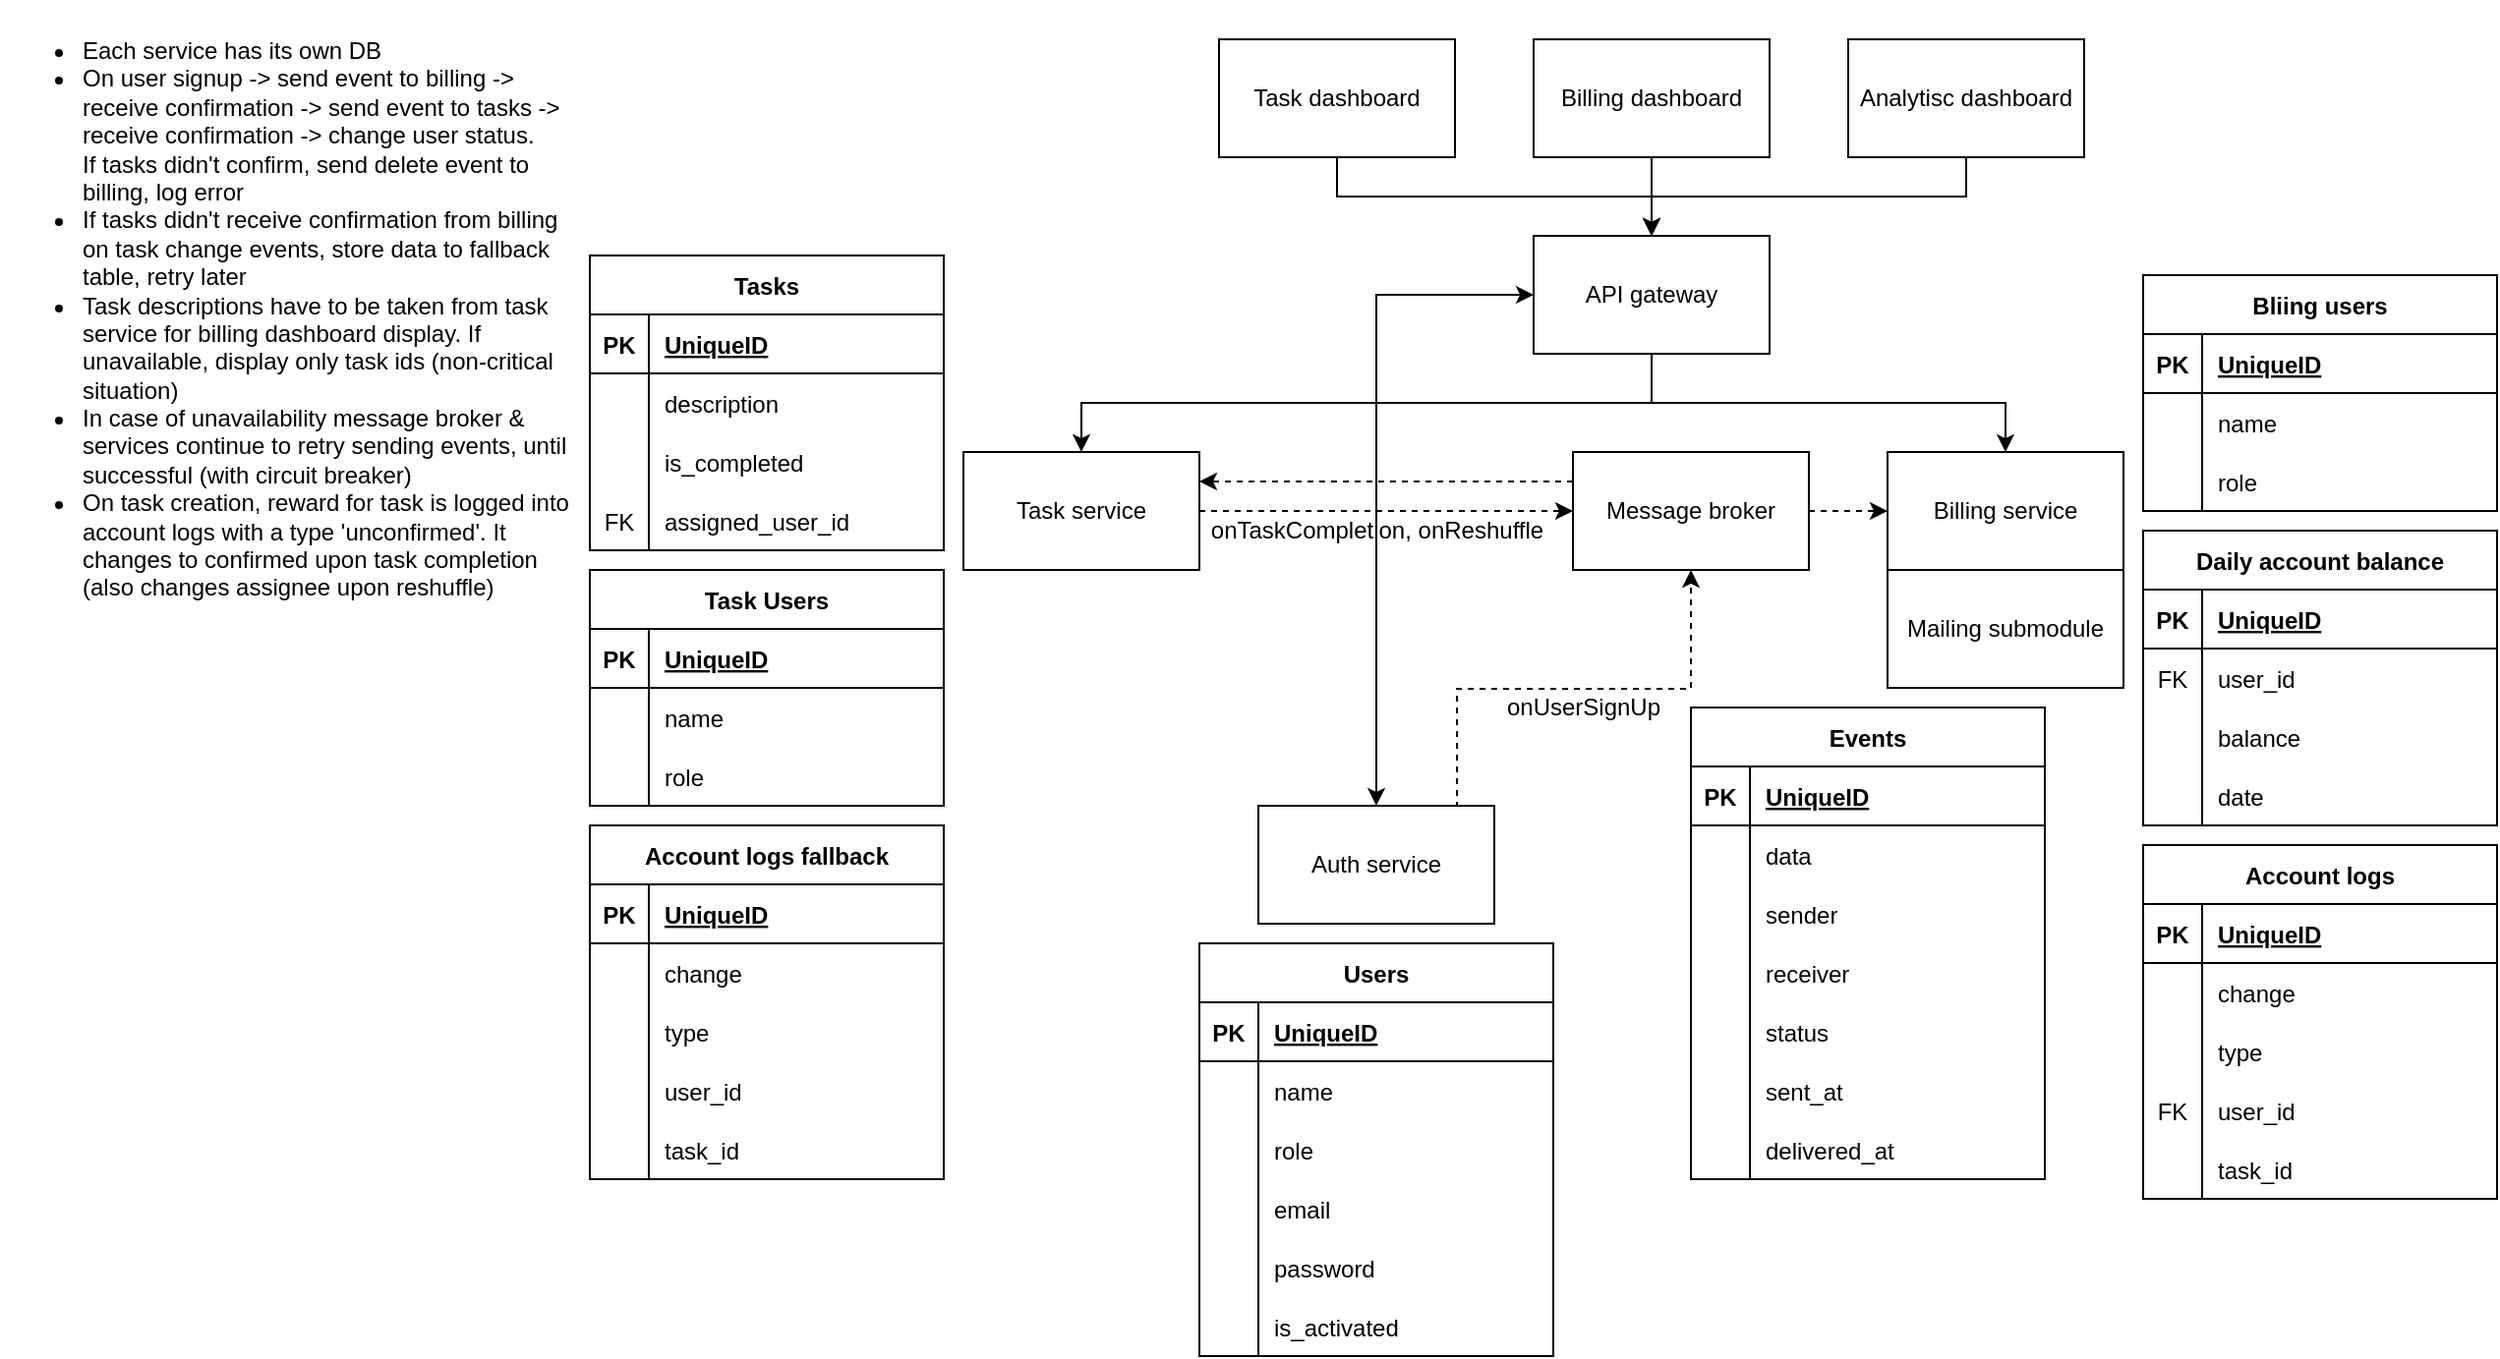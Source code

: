 <mxfile version="17.4.6" type="device"><diagram id="2wediiKQdLNnYXY8h2f6" name="Page-1"><mxGraphModel dx="2204" dy="760" grid="1" gridSize="10" guides="1" tooltips="1" connect="1" arrows="1" fold="1" page="1" pageScale="1" pageWidth="827" pageHeight="1169" math="0" shadow="0"><root><mxCell id="0"/><mxCell id="1" parent="0"/><mxCell id="PZfmnC2MHnXHo50bSAZg-5" value="" style="edgeStyle=elbowEdgeStyle;rounded=0;orthogonalLoop=1;jettySize=auto;html=1;elbow=vertical;" parent="1" source="PZfmnC2MHnXHo50bSAZg-2" target="PZfmnC2MHnXHo50bSAZg-3" edge="1"><mxGeometry relative="1" as="geometry"/></mxCell><mxCell id="PZfmnC2MHnXHo50bSAZg-2" value="Task dashboard" style="rounded=0;whiteSpace=wrap;html=1;" parent="1" vertex="1"><mxGeometry x="140" y="20" width="120" height="60" as="geometry"/></mxCell><mxCell id="PZfmnC2MHnXHo50bSAZg-8" value="" style="edgeStyle=orthogonalEdgeStyle;rounded=0;orthogonalLoop=1;jettySize=auto;html=1;startArrow=classic;startFill=1;" parent="1" source="PZfmnC2MHnXHo50bSAZg-3" target="PZfmnC2MHnXHo50bSAZg-4" edge="1"><mxGeometry relative="1" as="geometry"/></mxCell><mxCell id="PZfmnC2MHnXHo50bSAZg-36" style="edgeStyle=elbowEdgeStyle;rounded=0;orthogonalLoop=1;jettySize=auto;html=1;entryX=0.5;entryY=0;entryDx=0;entryDy=0;startArrow=none;startFill=0;elbow=vertical;" parent="1" source="PZfmnC2MHnXHo50bSAZg-3" target="PZfmnC2MHnXHo50bSAZg-9" edge="1"><mxGeometry relative="1" as="geometry"/></mxCell><mxCell id="PZfmnC2MHnXHo50bSAZg-108" style="edgeStyle=elbowEdgeStyle;rounded=0;sketch=0;orthogonalLoop=1;jettySize=auto;elbow=vertical;html=1;startArrow=none;startFill=0;" parent="1" source="PZfmnC2MHnXHo50bSAZg-3" target="PZfmnC2MHnXHo50bSAZg-41" edge="1"><mxGeometry relative="1" as="geometry"/></mxCell><mxCell id="PZfmnC2MHnXHo50bSAZg-3" value="API gateway" style="rounded=0;whiteSpace=wrap;html=1;" parent="1" vertex="1"><mxGeometry x="300" y="120" width="120" height="60" as="geometry"/></mxCell><mxCell id="PZfmnC2MHnXHo50bSAZg-109" style="edgeStyle=elbowEdgeStyle;rounded=0;sketch=0;orthogonalLoop=1;jettySize=auto;html=1;entryX=0.5;entryY=1;entryDx=0;entryDy=0;startArrow=none;startFill=0;elbow=vertical;exitX=0.842;exitY=0.017;exitDx=0;exitDy=0;exitPerimeter=0;dashed=1;" parent="1" source="PZfmnC2MHnXHo50bSAZg-4" target="PZfmnC2MHnXHo50bSAZg-39" edge="1"><mxGeometry relative="1" as="geometry"/></mxCell><mxCell id="PZfmnC2MHnXHo50bSAZg-4" value="Auth service" style="rounded=0;whiteSpace=wrap;html=1;" parent="1" vertex="1"><mxGeometry x="160" y="410" width="120" height="60" as="geometry"/></mxCell><mxCell id="PZfmnC2MHnXHo50bSAZg-43" value="" style="edgeStyle=elbowEdgeStyle;rounded=0;orthogonalLoop=1;jettySize=auto;html=1;dashed=1;startArrow=none;startFill=0;sketch=0;elbow=vertical;" parent="1" source="PZfmnC2MHnXHo50bSAZg-9" target="PZfmnC2MHnXHo50bSAZg-39" edge="1"><mxGeometry relative="1" as="geometry"/></mxCell><mxCell id="PZfmnC2MHnXHo50bSAZg-9" value="Task service" style="rounded=0;whiteSpace=wrap;html=1;" parent="1" vertex="1"><mxGeometry x="10" y="230" width="120" height="60" as="geometry"/></mxCell><mxCell id="PZfmnC2MHnXHo50bSAZg-10" value="Tasks" style="shape=table;startSize=30;container=1;collapsible=1;childLayout=tableLayout;fixedRows=1;rowLines=0;fontStyle=1;align=center;resizeLast=1;" parent="1" vertex="1"><mxGeometry x="-180" y="130" width="180" height="150" as="geometry"/></mxCell><mxCell id="PZfmnC2MHnXHo50bSAZg-11" value="" style="shape=tableRow;horizontal=0;startSize=0;swimlaneHead=0;swimlaneBody=0;fillColor=none;collapsible=0;dropTarget=0;points=[[0,0.5],[1,0.5]];portConstraint=eastwest;top=0;left=0;right=0;bottom=1;" parent="PZfmnC2MHnXHo50bSAZg-10" vertex="1"><mxGeometry y="30" width="180" height="30" as="geometry"/></mxCell><mxCell id="PZfmnC2MHnXHo50bSAZg-12" value="PK" style="shape=partialRectangle;connectable=0;fillColor=none;top=0;left=0;bottom=0;right=0;fontStyle=1;overflow=hidden;" parent="PZfmnC2MHnXHo50bSAZg-11" vertex="1"><mxGeometry width="30" height="30" as="geometry"><mxRectangle width="30" height="30" as="alternateBounds"/></mxGeometry></mxCell><mxCell id="PZfmnC2MHnXHo50bSAZg-13" value="UniqueID" style="shape=partialRectangle;connectable=0;fillColor=none;top=0;left=0;bottom=0;right=0;align=left;spacingLeft=6;fontStyle=5;overflow=hidden;" parent="PZfmnC2MHnXHo50bSAZg-11" vertex="1"><mxGeometry x="30" width="150" height="30" as="geometry"><mxRectangle width="150" height="30" as="alternateBounds"/></mxGeometry></mxCell><mxCell id="PZfmnC2MHnXHo50bSAZg-14" value="" style="shape=tableRow;horizontal=0;startSize=0;swimlaneHead=0;swimlaneBody=0;fillColor=none;collapsible=0;dropTarget=0;points=[[0,0.5],[1,0.5]];portConstraint=eastwest;top=0;left=0;right=0;bottom=0;" parent="PZfmnC2MHnXHo50bSAZg-10" vertex="1"><mxGeometry y="60" width="180" height="30" as="geometry"/></mxCell><mxCell id="PZfmnC2MHnXHo50bSAZg-15" value="" style="shape=partialRectangle;connectable=0;fillColor=none;top=0;left=0;bottom=0;right=0;editable=1;overflow=hidden;" parent="PZfmnC2MHnXHo50bSAZg-14" vertex="1"><mxGeometry width="30" height="30" as="geometry"><mxRectangle width="30" height="30" as="alternateBounds"/></mxGeometry></mxCell><mxCell id="PZfmnC2MHnXHo50bSAZg-16" value="description" style="shape=partialRectangle;connectable=0;fillColor=none;top=0;left=0;bottom=0;right=0;align=left;spacingLeft=6;overflow=hidden;" parent="PZfmnC2MHnXHo50bSAZg-14" vertex="1"><mxGeometry x="30" width="150" height="30" as="geometry"><mxRectangle width="150" height="30" as="alternateBounds"/></mxGeometry></mxCell><mxCell id="PZfmnC2MHnXHo50bSAZg-17" value="" style="shape=tableRow;horizontal=0;startSize=0;swimlaneHead=0;swimlaneBody=0;fillColor=none;collapsible=0;dropTarget=0;points=[[0,0.5],[1,0.5]];portConstraint=eastwest;top=0;left=0;right=0;bottom=0;" parent="PZfmnC2MHnXHo50bSAZg-10" vertex="1"><mxGeometry y="90" width="180" height="30" as="geometry"/></mxCell><mxCell id="PZfmnC2MHnXHo50bSAZg-18" value="" style="shape=partialRectangle;connectable=0;fillColor=none;top=0;left=0;bottom=0;right=0;editable=1;overflow=hidden;" parent="PZfmnC2MHnXHo50bSAZg-17" vertex="1"><mxGeometry width="30" height="30" as="geometry"><mxRectangle width="30" height="30" as="alternateBounds"/></mxGeometry></mxCell><mxCell id="PZfmnC2MHnXHo50bSAZg-19" value="is_completed" style="shape=partialRectangle;connectable=0;fillColor=none;top=0;left=0;bottom=0;right=0;align=left;spacingLeft=6;overflow=hidden;" parent="PZfmnC2MHnXHo50bSAZg-17" vertex="1"><mxGeometry x="30" width="150" height="30" as="geometry"><mxRectangle width="150" height="30" as="alternateBounds"/></mxGeometry></mxCell><mxCell id="PZfmnC2MHnXHo50bSAZg-20" value="" style="shape=tableRow;horizontal=0;startSize=0;swimlaneHead=0;swimlaneBody=0;fillColor=none;collapsible=0;dropTarget=0;points=[[0,0.5],[1,0.5]];portConstraint=eastwest;top=0;left=0;right=0;bottom=0;" parent="PZfmnC2MHnXHo50bSAZg-10" vertex="1"><mxGeometry y="120" width="180" height="30" as="geometry"/></mxCell><mxCell id="PZfmnC2MHnXHo50bSAZg-21" value="FK" style="shape=partialRectangle;connectable=0;fillColor=none;top=0;left=0;bottom=0;right=0;editable=1;overflow=hidden;" parent="PZfmnC2MHnXHo50bSAZg-20" vertex="1"><mxGeometry width="30" height="30" as="geometry"><mxRectangle width="30" height="30" as="alternateBounds"/></mxGeometry></mxCell><mxCell id="PZfmnC2MHnXHo50bSAZg-22" value="assigned_user_id" style="shape=partialRectangle;connectable=0;fillColor=none;top=0;left=0;bottom=0;right=0;align=left;spacingLeft=6;overflow=hidden;" parent="PZfmnC2MHnXHo50bSAZg-20" vertex="1"><mxGeometry x="30" width="150" height="30" as="geometry"><mxRectangle width="150" height="30" as="alternateBounds"/></mxGeometry></mxCell><mxCell id="PZfmnC2MHnXHo50bSAZg-23" value="Task Users" style="shape=table;startSize=30;container=1;collapsible=1;childLayout=tableLayout;fixedRows=1;rowLines=0;fontStyle=1;align=center;resizeLast=1;" parent="1" vertex="1"><mxGeometry x="-180" y="290" width="180" height="120" as="geometry"><mxRectangle x="400" y="240" width="70" height="30" as="alternateBounds"/></mxGeometry></mxCell><mxCell id="PZfmnC2MHnXHo50bSAZg-24" value="" style="shape=tableRow;horizontal=0;startSize=0;swimlaneHead=0;swimlaneBody=0;fillColor=none;collapsible=0;dropTarget=0;points=[[0,0.5],[1,0.5]];portConstraint=eastwest;top=0;left=0;right=0;bottom=1;" parent="PZfmnC2MHnXHo50bSAZg-23" vertex="1"><mxGeometry y="30" width="180" height="30" as="geometry"/></mxCell><mxCell id="PZfmnC2MHnXHo50bSAZg-25" value="PK" style="shape=partialRectangle;connectable=0;fillColor=none;top=0;left=0;bottom=0;right=0;fontStyle=1;overflow=hidden;" parent="PZfmnC2MHnXHo50bSAZg-24" vertex="1"><mxGeometry width="30" height="30" as="geometry"><mxRectangle width="30" height="30" as="alternateBounds"/></mxGeometry></mxCell><mxCell id="PZfmnC2MHnXHo50bSAZg-26" value="UniqueID" style="shape=partialRectangle;connectable=0;fillColor=none;top=0;left=0;bottom=0;right=0;align=left;spacingLeft=6;fontStyle=5;overflow=hidden;" parent="PZfmnC2MHnXHo50bSAZg-24" vertex="1"><mxGeometry x="30" width="150" height="30" as="geometry"><mxRectangle width="150" height="30" as="alternateBounds"/></mxGeometry></mxCell><mxCell id="PZfmnC2MHnXHo50bSAZg-27" value="" style="shape=tableRow;horizontal=0;startSize=0;swimlaneHead=0;swimlaneBody=0;fillColor=none;collapsible=0;dropTarget=0;points=[[0,0.5],[1,0.5]];portConstraint=eastwest;top=0;left=0;right=0;bottom=0;" parent="PZfmnC2MHnXHo50bSAZg-23" vertex="1"><mxGeometry y="60" width="180" height="30" as="geometry"/></mxCell><mxCell id="PZfmnC2MHnXHo50bSAZg-28" value="" style="shape=partialRectangle;connectable=0;fillColor=none;top=0;left=0;bottom=0;right=0;editable=1;overflow=hidden;" parent="PZfmnC2MHnXHo50bSAZg-27" vertex="1"><mxGeometry width="30" height="30" as="geometry"><mxRectangle width="30" height="30" as="alternateBounds"/></mxGeometry></mxCell><mxCell id="PZfmnC2MHnXHo50bSAZg-29" value="name" style="shape=partialRectangle;connectable=0;fillColor=none;top=0;left=0;bottom=0;right=0;align=left;spacingLeft=6;overflow=hidden;" parent="PZfmnC2MHnXHo50bSAZg-27" vertex="1"><mxGeometry x="30" width="150" height="30" as="geometry"><mxRectangle width="150" height="30" as="alternateBounds"/></mxGeometry></mxCell><mxCell id="PZfmnC2MHnXHo50bSAZg-30" value="" style="shape=tableRow;horizontal=0;startSize=0;swimlaneHead=0;swimlaneBody=0;fillColor=none;collapsible=0;dropTarget=0;points=[[0,0.5],[1,0.5]];portConstraint=eastwest;top=0;left=0;right=0;bottom=0;" parent="PZfmnC2MHnXHo50bSAZg-23" vertex="1"><mxGeometry y="90" width="180" height="30" as="geometry"/></mxCell><mxCell id="PZfmnC2MHnXHo50bSAZg-31" value="" style="shape=partialRectangle;connectable=0;fillColor=none;top=0;left=0;bottom=0;right=0;editable=1;overflow=hidden;" parent="PZfmnC2MHnXHo50bSAZg-30" vertex="1"><mxGeometry width="30" height="30" as="geometry"><mxRectangle width="30" height="30" as="alternateBounds"/></mxGeometry></mxCell><mxCell id="PZfmnC2MHnXHo50bSAZg-32" value="role" style="shape=partialRectangle;connectable=0;fillColor=none;top=0;left=0;bottom=0;right=0;align=left;spacingLeft=6;overflow=hidden;" parent="PZfmnC2MHnXHo50bSAZg-30" vertex="1"><mxGeometry x="30" width="150" height="30" as="geometry"><mxRectangle width="150" height="30" as="alternateBounds"/></mxGeometry></mxCell><mxCell id="PZfmnC2MHnXHo50bSAZg-38" value="" style="edgeStyle=orthogonalEdgeStyle;rounded=0;orthogonalLoop=1;jettySize=auto;html=1;startArrow=none;startFill=0;" parent="1" source="PZfmnC2MHnXHo50bSAZg-37" target="PZfmnC2MHnXHo50bSAZg-3" edge="1"><mxGeometry relative="1" as="geometry"/></mxCell><mxCell id="PZfmnC2MHnXHo50bSAZg-37" value="Billing dashboard" style="rounded=0;whiteSpace=wrap;html=1;" parent="1" vertex="1"><mxGeometry x="300" y="20" width="120" height="60" as="geometry"/></mxCell><mxCell id="PZfmnC2MHnXHo50bSAZg-42" value="" style="edgeStyle=elbowEdgeStyle;rounded=0;orthogonalLoop=1;jettySize=auto;elbow=vertical;html=1;dashed=1;startArrow=none;startFill=0;" parent="1" source="PZfmnC2MHnXHo50bSAZg-39" target="PZfmnC2MHnXHo50bSAZg-41" edge="1"><mxGeometry relative="1" as="geometry"/></mxCell><mxCell id="PZfmnC2MHnXHo50bSAZg-107" style="edgeStyle=elbowEdgeStyle;rounded=0;sketch=0;orthogonalLoop=1;jettySize=auto;elbow=vertical;html=1;entryX=1;entryY=0.25;entryDx=0;entryDy=0;dashed=1;startArrow=none;startFill=0;" parent="1" source="PZfmnC2MHnXHo50bSAZg-39" target="PZfmnC2MHnXHo50bSAZg-9" edge="1"><mxGeometry relative="1" as="geometry"/></mxCell><mxCell id="PZfmnC2MHnXHo50bSAZg-39" value="Message broker" style="rounded=0;whiteSpace=wrap;html=1;" parent="1" vertex="1"><mxGeometry x="320" y="230" width="120" height="60" as="geometry"/></mxCell><mxCell id="PZfmnC2MHnXHo50bSAZg-41" value="Billing service" style="rounded=0;whiteSpace=wrap;html=1;" parent="1" vertex="1"><mxGeometry x="480" y="230" width="120" height="60" as="geometry"/></mxCell><mxCell id="PZfmnC2MHnXHo50bSAZg-48" value="onTaskCompletion, onReshuffle" style="text;html=1;align=center;verticalAlign=middle;resizable=0;points=[];autosize=1;strokeColor=none;fillColor=none;" parent="1" vertex="1"><mxGeometry x="130" y="260" width="180" height="20" as="geometry"/></mxCell><mxCell id="PZfmnC2MHnXHo50bSAZg-51" value="Account logs" style="shape=table;startSize=30;container=1;collapsible=1;childLayout=tableLayout;fixedRows=1;rowLines=0;fontStyle=1;align=center;resizeLast=1;" parent="1" vertex="1"><mxGeometry x="610" y="430" width="180" height="180" as="geometry"/></mxCell><mxCell id="PZfmnC2MHnXHo50bSAZg-52" value="" style="shape=tableRow;horizontal=0;startSize=0;swimlaneHead=0;swimlaneBody=0;fillColor=none;collapsible=0;dropTarget=0;points=[[0,0.5],[1,0.5]];portConstraint=eastwest;top=0;left=0;right=0;bottom=1;" parent="PZfmnC2MHnXHo50bSAZg-51" vertex="1"><mxGeometry y="30" width="180" height="30" as="geometry"/></mxCell><mxCell id="PZfmnC2MHnXHo50bSAZg-53" value="PK" style="shape=partialRectangle;connectable=0;fillColor=none;top=0;left=0;bottom=0;right=0;fontStyle=1;overflow=hidden;" parent="PZfmnC2MHnXHo50bSAZg-52" vertex="1"><mxGeometry width="30" height="30" as="geometry"><mxRectangle width="30" height="30" as="alternateBounds"/></mxGeometry></mxCell><mxCell id="PZfmnC2MHnXHo50bSAZg-54" value="UniqueID" style="shape=partialRectangle;connectable=0;fillColor=none;top=0;left=0;bottom=0;right=0;align=left;spacingLeft=6;fontStyle=5;overflow=hidden;" parent="PZfmnC2MHnXHo50bSAZg-52" vertex="1"><mxGeometry x="30" width="150" height="30" as="geometry"><mxRectangle width="150" height="30" as="alternateBounds"/></mxGeometry></mxCell><mxCell id="PZfmnC2MHnXHo50bSAZg-55" value="" style="shape=tableRow;horizontal=0;startSize=0;swimlaneHead=0;swimlaneBody=0;fillColor=none;collapsible=0;dropTarget=0;points=[[0,0.5],[1,0.5]];portConstraint=eastwest;top=0;left=0;right=0;bottom=0;" parent="PZfmnC2MHnXHo50bSAZg-51" vertex="1"><mxGeometry y="60" width="180" height="30" as="geometry"/></mxCell><mxCell id="PZfmnC2MHnXHo50bSAZg-56" value="" style="shape=partialRectangle;connectable=0;fillColor=none;top=0;left=0;bottom=0;right=0;editable=1;overflow=hidden;" parent="PZfmnC2MHnXHo50bSAZg-55" vertex="1"><mxGeometry width="30" height="30" as="geometry"><mxRectangle width="30" height="30" as="alternateBounds"/></mxGeometry></mxCell><mxCell id="PZfmnC2MHnXHo50bSAZg-57" value="change" style="shape=partialRectangle;connectable=0;fillColor=none;top=0;left=0;bottom=0;right=0;align=left;spacingLeft=6;overflow=hidden;" parent="PZfmnC2MHnXHo50bSAZg-55" vertex="1"><mxGeometry x="30" width="150" height="30" as="geometry"><mxRectangle width="150" height="30" as="alternateBounds"/></mxGeometry></mxCell><mxCell id="PZfmnC2MHnXHo50bSAZg-58" value="" style="shape=tableRow;horizontal=0;startSize=0;swimlaneHead=0;swimlaneBody=0;fillColor=none;collapsible=0;dropTarget=0;points=[[0,0.5],[1,0.5]];portConstraint=eastwest;top=0;left=0;right=0;bottom=0;" parent="PZfmnC2MHnXHo50bSAZg-51" vertex="1"><mxGeometry y="90" width="180" height="30" as="geometry"/></mxCell><mxCell id="PZfmnC2MHnXHo50bSAZg-59" value="" style="shape=partialRectangle;connectable=0;fillColor=none;top=0;left=0;bottom=0;right=0;editable=1;overflow=hidden;" parent="PZfmnC2MHnXHo50bSAZg-58" vertex="1"><mxGeometry width="30" height="30" as="geometry"><mxRectangle width="30" height="30" as="alternateBounds"/></mxGeometry></mxCell><mxCell id="PZfmnC2MHnXHo50bSAZg-60" value="type" style="shape=partialRectangle;connectable=0;fillColor=none;top=0;left=0;bottom=0;right=0;align=left;spacingLeft=6;overflow=hidden;" parent="PZfmnC2MHnXHo50bSAZg-58" vertex="1"><mxGeometry x="30" width="150" height="30" as="geometry"><mxRectangle width="150" height="30" as="alternateBounds"/></mxGeometry></mxCell><mxCell id="PZfmnC2MHnXHo50bSAZg-61" value="" style="shape=tableRow;horizontal=0;startSize=0;swimlaneHead=0;swimlaneBody=0;fillColor=none;collapsible=0;dropTarget=0;points=[[0,0.5],[1,0.5]];portConstraint=eastwest;top=0;left=0;right=0;bottom=0;" parent="PZfmnC2MHnXHo50bSAZg-51" vertex="1"><mxGeometry y="120" width="180" height="30" as="geometry"/></mxCell><mxCell id="PZfmnC2MHnXHo50bSAZg-62" value="FK" style="shape=partialRectangle;connectable=0;fillColor=none;top=0;left=0;bottom=0;right=0;editable=1;overflow=hidden;" parent="PZfmnC2MHnXHo50bSAZg-61" vertex="1"><mxGeometry width="30" height="30" as="geometry"><mxRectangle width="30" height="30" as="alternateBounds"/></mxGeometry></mxCell><mxCell id="PZfmnC2MHnXHo50bSAZg-63" value="user_id" style="shape=partialRectangle;connectable=0;fillColor=none;top=0;left=0;bottom=0;right=0;align=left;spacingLeft=6;overflow=hidden;" parent="PZfmnC2MHnXHo50bSAZg-61" vertex="1"><mxGeometry x="30" width="150" height="30" as="geometry"><mxRectangle width="150" height="30" as="alternateBounds"/></mxGeometry></mxCell><mxCell id="PZfmnC2MHnXHo50bSAZg-64" value="" style="shape=tableRow;horizontal=0;startSize=0;swimlaneHead=0;swimlaneBody=0;fillColor=none;collapsible=0;dropTarget=0;points=[[0,0.5],[1,0.5]];portConstraint=eastwest;top=0;left=0;right=0;bottom=0;" parent="PZfmnC2MHnXHo50bSAZg-51" vertex="1"><mxGeometry y="150" width="180" height="30" as="geometry"/></mxCell><mxCell id="PZfmnC2MHnXHo50bSAZg-65" value="" style="shape=partialRectangle;connectable=0;fillColor=none;top=0;left=0;bottom=0;right=0;editable=1;overflow=hidden;" parent="PZfmnC2MHnXHo50bSAZg-64" vertex="1"><mxGeometry width="30" height="30" as="geometry"><mxRectangle width="30" height="30" as="alternateBounds"/></mxGeometry></mxCell><mxCell id="PZfmnC2MHnXHo50bSAZg-66" value="task_id" style="shape=partialRectangle;connectable=0;fillColor=none;top=0;left=0;bottom=0;right=0;align=left;spacingLeft=6;overflow=hidden;" parent="PZfmnC2MHnXHo50bSAZg-64" vertex="1"><mxGeometry x="30" width="150" height="30" as="geometry"><mxRectangle width="150" height="30" as="alternateBounds"/></mxGeometry></mxCell><mxCell id="PZfmnC2MHnXHo50bSAZg-67" value="Daily account balance" style="shape=table;startSize=30;container=1;collapsible=1;childLayout=tableLayout;fixedRows=1;rowLines=0;fontStyle=1;align=center;resizeLast=1;" parent="1" vertex="1"><mxGeometry x="610" y="270" width="180" height="150" as="geometry"/></mxCell><mxCell id="PZfmnC2MHnXHo50bSAZg-68" value="" style="shape=tableRow;horizontal=0;startSize=0;swimlaneHead=0;swimlaneBody=0;fillColor=none;collapsible=0;dropTarget=0;points=[[0,0.5],[1,0.5]];portConstraint=eastwest;top=0;left=0;right=0;bottom=1;" parent="PZfmnC2MHnXHo50bSAZg-67" vertex="1"><mxGeometry y="30" width="180" height="30" as="geometry"/></mxCell><mxCell id="PZfmnC2MHnXHo50bSAZg-69" value="PK" style="shape=partialRectangle;connectable=0;fillColor=none;top=0;left=0;bottom=0;right=0;fontStyle=1;overflow=hidden;" parent="PZfmnC2MHnXHo50bSAZg-68" vertex="1"><mxGeometry width="30" height="30" as="geometry"><mxRectangle width="30" height="30" as="alternateBounds"/></mxGeometry></mxCell><mxCell id="PZfmnC2MHnXHo50bSAZg-70" value="UniqueID" style="shape=partialRectangle;connectable=0;fillColor=none;top=0;left=0;bottom=0;right=0;align=left;spacingLeft=6;fontStyle=5;overflow=hidden;" parent="PZfmnC2MHnXHo50bSAZg-68" vertex="1"><mxGeometry x="30" width="150" height="30" as="geometry"><mxRectangle width="150" height="30" as="alternateBounds"/></mxGeometry></mxCell><mxCell id="PZfmnC2MHnXHo50bSAZg-71" value="" style="shape=tableRow;horizontal=0;startSize=0;swimlaneHead=0;swimlaneBody=0;fillColor=none;collapsible=0;dropTarget=0;points=[[0,0.5],[1,0.5]];portConstraint=eastwest;top=0;left=0;right=0;bottom=0;" parent="PZfmnC2MHnXHo50bSAZg-67" vertex="1"><mxGeometry y="60" width="180" height="30" as="geometry"/></mxCell><mxCell id="PZfmnC2MHnXHo50bSAZg-72" value="FK" style="shape=partialRectangle;connectable=0;fillColor=none;top=0;left=0;bottom=0;right=0;editable=1;overflow=hidden;" parent="PZfmnC2MHnXHo50bSAZg-71" vertex="1"><mxGeometry width="30" height="30" as="geometry"><mxRectangle width="30" height="30" as="alternateBounds"/></mxGeometry></mxCell><mxCell id="PZfmnC2MHnXHo50bSAZg-73" value="user_id" style="shape=partialRectangle;connectable=0;fillColor=none;top=0;left=0;bottom=0;right=0;align=left;spacingLeft=6;overflow=hidden;" parent="PZfmnC2MHnXHo50bSAZg-71" vertex="1"><mxGeometry x="30" width="150" height="30" as="geometry"><mxRectangle width="150" height="30" as="alternateBounds"/></mxGeometry></mxCell><mxCell id="PZfmnC2MHnXHo50bSAZg-74" value="" style="shape=tableRow;horizontal=0;startSize=0;swimlaneHead=0;swimlaneBody=0;fillColor=none;collapsible=0;dropTarget=0;points=[[0,0.5],[1,0.5]];portConstraint=eastwest;top=0;left=0;right=0;bottom=0;" parent="PZfmnC2MHnXHo50bSAZg-67" vertex="1"><mxGeometry y="90" width="180" height="30" as="geometry"/></mxCell><mxCell id="PZfmnC2MHnXHo50bSAZg-75" value="" style="shape=partialRectangle;connectable=0;fillColor=none;top=0;left=0;bottom=0;right=0;editable=1;overflow=hidden;" parent="PZfmnC2MHnXHo50bSAZg-74" vertex="1"><mxGeometry width="30" height="30" as="geometry"><mxRectangle width="30" height="30" as="alternateBounds"/></mxGeometry></mxCell><mxCell id="PZfmnC2MHnXHo50bSAZg-76" value="balance" style="shape=partialRectangle;connectable=0;fillColor=none;top=0;left=0;bottom=0;right=0;align=left;spacingLeft=6;overflow=hidden;" parent="PZfmnC2MHnXHo50bSAZg-74" vertex="1"><mxGeometry x="30" width="150" height="30" as="geometry"><mxRectangle width="150" height="30" as="alternateBounds"/></mxGeometry></mxCell><mxCell id="PZfmnC2MHnXHo50bSAZg-77" value="" style="shape=tableRow;horizontal=0;startSize=0;swimlaneHead=0;swimlaneBody=0;fillColor=none;collapsible=0;dropTarget=0;points=[[0,0.5],[1,0.5]];portConstraint=eastwest;top=0;left=0;right=0;bottom=0;" parent="PZfmnC2MHnXHo50bSAZg-67" vertex="1"><mxGeometry y="120" width="180" height="30" as="geometry"/></mxCell><mxCell id="PZfmnC2MHnXHo50bSAZg-78" value="" style="shape=partialRectangle;connectable=0;fillColor=none;top=0;left=0;bottom=0;right=0;editable=1;overflow=hidden;" parent="PZfmnC2MHnXHo50bSAZg-77" vertex="1"><mxGeometry width="30" height="30" as="geometry"><mxRectangle width="30" height="30" as="alternateBounds"/></mxGeometry></mxCell><mxCell id="PZfmnC2MHnXHo50bSAZg-79" value="date" style="shape=partialRectangle;connectable=0;fillColor=none;top=0;left=0;bottom=0;right=0;align=left;spacingLeft=6;overflow=hidden;" parent="PZfmnC2MHnXHo50bSAZg-77" vertex="1"><mxGeometry x="30" width="150" height="30" as="geometry"><mxRectangle width="150" height="30" as="alternateBounds"/></mxGeometry></mxCell><mxCell id="PZfmnC2MHnXHo50bSAZg-83" value="Mailing submodule" style="rounded=0;whiteSpace=wrap;html=1;" parent="1" vertex="1"><mxGeometry x="480" y="290" width="120" height="60" as="geometry"/></mxCell><mxCell id="PZfmnC2MHnXHo50bSAZg-85" value="" style="edgeStyle=elbowEdgeStyle;rounded=0;sketch=0;orthogonalLoop=1;jettySize=auto;elbow=vertical;html=1;startArrow=none;startFill=0;entryX=0.5;entryY=0;entryDx=0;entryDy=0;" parent="1" source="PZfmnC2MHnXHo50bSAZg-84" target="PZfmnC2MHnXHo50bSAZg-3" edge="1"><mxGeometry relative="1" as="geometry"/></mxCell><mxCell id="PZfmnC2MHnXHo50bSAZg-84" value="Analytisc dashboard" style="rounded=0;whiteSpace=wrap;html=1;" parent="1" vertex="1"><mxGeometry x="460" y="20" width="120" height="60" as="geometry"/></mxCell><mxCell id="PZfmnC2MHnXHo50bSAZg-86" value="Users" style="shape=table;startSize=30;container=1;collapsible=1;childLayout=tableLayout;fixedRows=1;rowLines=0;fontStyle=1;align=center;resizeLast=1;" parent="1" vertex="1"><mxGeometry x="130" y="480" width="180" height="210" as="geometry"><mxRectangle x="400" y="240" width="70" height="30" as="alternateBounds"/></mxGeometry></mxCell><mxCell id="PZfmnC2MHnXHo50bSAZg-87" value="" style="shape=tableRow;horizontal=0;startSize=0;swimlaneHead=0;swimlaneBody=0;fillColor=none;collapsible=0;dropTarget=0;points=[[0,0.5],[1,0.5]];portConstraint=eastwest;top=0;left=0;right=0;bottom=1;" parent="PZfmnC2MHnXHo50bSAZg-86" vertex="1"><mxGeometry y="30" width="180" height="30" as="geometry"/></mxCell><mxCell id="PZfmnC2MHnXHo50bSAZg-88" value="PK" style="shape=partialRectangle;connectable=0;fillColor=none;top=0;left=0;bottom=0;right=0;fontStyle=1;overflow=hidden;" parent="PZfmnC2MHnXHo50bSAZg-87" vertex="1"><mxGeometry width="30" height="30" as="geometry"><mxRectangle width="30" height="30" as="alternateBounds"/></mxGeometry></mxCell><mxCell id="PZfmnC2MHnXHo50bSAZg-89" value="UniqueID" style="shape=partialRectangle;connectable=0;fillColor=none;top=0;left=0;bottom=0;right=0;align=left;spacingLeft=6;fontStyle=5;overflow=hidden;" parent="PZfmnC2MHnXHo50bSAZg-87" vertex="1"><mxGeometry x="30" width="150" height="30" as="geometry"><mxRectangle width="150" height="30" as="alternateBounds"/></mxGeometry></mxCell><mxCell id="PZfmnC2MHnXHo50bSAZg-90" value="" style="shape=tableRow;horizontal=0;startSize=0;swimlaneHead=0;swimlaneBody=0;fillColor=none;collapsible=0;dropTarget=0;points=[[0,0.5],[1,0.5]];portConstraint=eastwest;top=0;left=0;right=0;bottom=0;" parent="PZfmnC2MHnXHo50bSAZg-86" vertex="1"><mxGeometry y="60" width="180" height="30" as="geometry"/></mxCell><mxCell id="PZfmnC2MHnXHo50bSAZg-91" value="" style="shape=partialRectangle;connectable=0;fillColor=none;top=0;left=0;bottom=0;right=0;editable=1;overflow=hidden;" parent="PZfmnC2MHnXHo50bSAZg-90" vertex="1"><mxGeometry width="30" height="30" as="geometry"><mxRectangle width="30" height="30" as="alternateBounds"/></mxGeometry></mxCell><mxCell id="PZfmnC2MHnXHo50bSAZg-92" value="name" style="shape=partialRectangle;connectable=0;fillColor=none;top=0;left=0;bottom=0;right=0;align=left;spacingLeft=6;overflow=hidden;" parent="PZfmnC2MHnXHo50bSAZg-90" vertex="1"><mxGeometry x="30" width="150" height="30" as="geometry"><mxRectangle width="150" height="30" as="alternateBounds"/></mxGeometry></mxCell><mxCell id="PZfmnC2MHnXHo50bSAZg-93" value="" style="shape=tableRow;horizontal=0;startSize=0;swimlaneHead=0;swimlaneBody=0;fillColor=none;collapsible=0;dropTarget=0;points=[[0,0.5],[1,0.5]];portConstraint=eastwest;top=0;left=0;right=0;bottom=0;" parent="PZfmnC2MHnXHo50bSAZg-86" vertex="1"><mxGeometry y="90" width="180" height="30" as="geometry"/></mxCell><mxCell id="PZfmnC2MHnXHo50bSAZg-94" value="" style="shape=partialRectangle;connectable=0;fillColor=none;top=0;left=0;bottom=0;right=0;editable=1;overflow=hidden;" parent="PZfmnC2MHnXHo50bSAZg-93" vertex="1"><mxGeometry width="30" height="30" as="geometry"><mxRectangle width="30" height="30" as="alternateBounds"/></mxGeometry></mxCell><mxCell id="PZfmnC2MHnXHo50bSAZg-95" value="role" style="shape=partialRectangle;connectable=0;fillColor=none;top=0;left=0;bottom=0;right=0;align=left;spacingLeft=6;overflow=hidden;" parent="PZfmnC2MHnXHo50bSAZg-93" vertex="1"><mxGeometry x="30" width="150" height="30" as="geometry"><mxRectangle width="150" height="30" as="alternateBounds"/></mxGeometry></mxCell><mxCell id="PZfmnC2MHnXHo50bSAZg-127" value="" style="shape=tableRow;horizontal=0;startSize=0;swimlaneHead=0;swimlaneBody=0;fillColor=none;collapsible=0;dropTarget=0;points=[[0,0.5],[1,0.5]];portConstraint=eastwest;top=0;left=0;right=0;bottom=0;" parent="PZfmnC2MHnXHo50bSAZg-86" vertex="1"><mxGeometry y="120" width="180" height="30" as="geometry"/></mxCell><mxCell id="PZfmnC2MHnXHo50bSAZg-128" value="" style="shape=partialRectangle;connectable=0;fillColor=none;top=0;left=0;bottom=0;right=0;editable=1;overflow=hidden;" parent="PZfmnC2MHnXHo50bSAZg-127" vertex="1"><mxGeometry width="30" height="30" as="geometry"><mxRectangle width="30" height="30" as="alternateBounds"/></mxGeometry></mxCell><mxCell id="PZfmnC2MHnXHo50bSAZg-129" value="email" style="shape=partialRectangle;connectable=0;fillColor=none;top=0;left=0;bottom=0;right=0;align=left;spacingLeft=6;overflow=hidden;" parent="PZfmnC2MHnXHo50bSAZg-127" vertex="1"><mxGeometry x="30" width="150" height="30" as="geometry"><mxRectangle width="150" height="30" as="alternateBounds"/></mxGeometry></mxCell><mxCell id="PZfmnC2MHnXHo50bSAZg-130" value="" style="shape=tableRow;horizontal=0;startSize=0;swimlaneHead=0;swimlaneBody=0;fillColor=none;collapsible=0;dropTarget=0;points=[[0,0.5],[1,0.5]];portConstraint=eastwest;top=0;left=0;right=0;bottom=0;" parent="PZfmnC2MHnXHo50bSAZg-86" vertex="1"><mxGeometry y="150" width="180" height="30" as="geometry"/></mxCell><mxCell id="PZfmnC2MHnXHo50bSAZg-131" value="" style="shape=partialRectangle;connectable=0;fillColor=none;top=0;left=0;bottom=0;right=0;editable=1;overflow=hidden;" parent="PZfmnC2MHnXHo50bSAZg-130" vertex="1"><mxGeometry width="30" height="30" as="geometry"><mxRectangle width="30" height="30" as="alternateBounds"/></mxGeometry></mxCell><mxCell id="PZfmnC2MHnXHo50bSAZg-132" value="password" style="shape=partialRectangle;connectable=0;fillColor=none;top=0;left=0;bottom=0;right=0;align=left;spacingLeft=6;overflow=hidden;" parent="PZfmnC2MHnXHo50bSAZg-130" vertex="1"><mxGeometry x="30" width="150" height="30" as="geometry"><mxRectangle width="150" height="30" as="alternateBounds"/></mxGeometry></mxCell><mxCell id="PZfmnC2MHnXHo50bSAZg-142" value="" style="shape=tableRow;horizontal=0;startSize=0;swimlaneHead=0;swimlaneBody=0;fillColor=none;collapsible=0;dropTarget=0;points=[[0,0.5],[1,0.5]];portConstraint=eastwest;top=0;left=0;right=0;bottom=0;" parent="PZfmnC2MHnXHo50bSAZg-86" vertex="1"><mxGeometry y="180" width="180" height="30" as="geometry"/></mxCell><mxCell id="PZfmnC2MHnXHo50bSAZg-143" value="" style="shape=partialRectangle;connectable=0;fillColor=none;top=0;left=0;bottom=0;right=0;editable=1;overflow=hidden;" parent="PZfmnC2MHnXHo50bSAZg-142" vertex="1"><mxGeometry width="30" height="30" as="geometry"><mxRectangle width="30" height="30" as="alternateBounds"/></mxGeometry></mxCell><mxCell id="PZfmnC2MHnXHo50bSAZg-144" value="is_activated" style="shape=partialRectangle;connectable=0;fillColor=none;top=0;left=0;bottom=0;right=0;align=left;spacingLeft=6;overflow=hidden;" parent="PZfmnC2MHnXHo50bSAZg-142" vertex="1"><mxGeometry x="30" width="150" height="30" as="geometry"><mxRectangle width="150" height="30" as="alternateBounds"/></mxGeometry></mxCell><mxCell id="PZfmnC2MHnXHo50bSAZg-96" value="Bliing users" style="shape=table;startSize=30;container=1;collapsible=1;childLayout=tableLayout;fixedRows=1;rowLines=0;fontStyle=1;align=center;resizeLast=1;" parent="1" vertex="1"><mxGeometry x="610" y="140" width="180" height="120" as="geometry"><mxRectangle x="400" y="240" width="70" height="30" as="alternateBounds"/></mxGeometry></mxCell><mxCell id="PZfmnC2MHnXHo50bSAZg-97" value="" style="shape=tableRow;horizontal=0;startSize=0;swimlaneHead=0;swimlaneBody=0;fillColor=none;collapsible=0;dropTarget=0;points=[[0,0.5],[1,0.5]];portConstraint=eastwest;top=0;left=0;right=0;bottom=1;" parent="PZfmnC2MHnXHo50bSAZg-96" vertex="1"><mxGeometry y="30" width="180" height="30" as="geometry"/></mxCell><mxCell id="PZfmnC2MHnXHo50bSAZg-98" value="PK" style="shape=partialRectangle;connectable=0;fillColor=none;top=0;left=0;bottom=0;right=0;fontStyle=1;overflow=hidden;" parent="PZfmnC2MHnXHo50bSAZg-97" vertex="1"><mxGeometry width="30" height="30" as="geometry"><mxRectangle width="30" height="30" as="alternateBounds"/></mxGeometry></mxCell><mxCell id="PZfmnC2MHnXHo50bSAZg-99" value="UniqueID" style="shape=partialRectangle;connectable=0;fillColor=none;top=0;left=0;bottom=0;right=0;align=left;spacingLeft=6;fontStyle=5;overflow=hidden;" parent="PZfmnC2MHnXHo50bSAZg-97" vertex="1"><mxGeometry x="30" width="150" height="30" as="geometry"><mxRectangle width="150" height="30" as="alternateBounds"/></mxGeometry></mxCell><mxCell id="PZfmnC2MHnXHo50bSAZg-100" value="" style="shape=tableRow;horizontal=0;startSize=0;swimlaneHead=0;swimlaneBody=0;fillColor=none;collapsible=0;dropTarget=0;points=[[0,0.5],[1,0.5]];portConstraint=eastwest;top=0;left=0;right=0;bottom=0;" parent="PZfmnC2MHnXHo50bSAZg-96" vertex="1"><mxGeometry y="60" width="180" height="30" as="geometry"/></mxCell><mxCell id="PZfmnC2MHnXHo50bSAZg-101" value="" style="shape=partialRectangle;connectable=0;fillColor=none;top=0;left=0;bottom=0;right=0;editable=1;overflow=hidden;" parent="PZfmnC2MHnXHo50bSAZg-100" vertex="1"><mxGeometry width="30" height="30" as="geometry"><mxRectangle width="30" height="30" as="alternateBounds"/></mxGeometry></mxCell><mxCell id="PZfmnC2MHnXHo50bSAZg-102" value="name" style="shape=partialRectangle;connectable=0;fillColor=none;top=0;left=0;bottom=0;right=0;align=left;spacingLeft=6;overflow=hidden;" parent="PZfmnC2MHnXHo50bSAZg-100" vertex="1"><mxGeometry x="30" width="150" height="30" as="geometry"><mxRectangle width="150" height="30" as="alternateBounds"/></mxGeometry></mxCell><mxCell id="PZfmnC2MHnXHo50bSAZg-103" value="" style="shape=tableRow;horizontal=0;startSize=0;swimlaneHead=0;swimlaneBody=0;fillColor=none;collapsible=0;dropTarget=0;points=[[0,0.5],[1,0.5]];portConstraint=eastwest;top=0;left=0;right=0;bottom=0;" parent="PZfmnC2MHnXHo50bSAZg-96" vertex="1"><mxGeometry y="90" width="180" height="30" as="geometry"/></mxCell><mxCell id="PZfmnC2MHnXHo50bSAZg-104" value="" style="shape=partialRectangle;connectable=0;fillColor=none;top=0;left=0;bottom=0;right=0;editable=1;overflow=hidden;" parent="PZfmnC2MHnXHo50bSAZg-103" vertex="1"><mxGeometry width="30" height="30" as="geometry"><mxRectangle width="30" height="30" as="alternateBounds"/></mxGeometry></mxCell><mxCell id="PZfmnC2MHnXHo50bSAZg-105" value="role" style="shape=partialRectangle;connectable=0;fillColor=none;top=0;left=0;bottom=0;right=0;align=left;spacingLeft=6;overflow=hidden;" parent="PZfmnC2MHnXHo50bSAZg-103" vertex="1"><mxGeometry x="30" width="150" height="30" as="geometry"><mxRectangle width="150" height="30" as="alternateBounds"/></mxGeometry></mxCell><mxCell id="PZfmnC2MHnXHo50bSAZg-110" value="onUserSignUp" style="text;html=1;align=center;verticalAlign=middle;resizable=0;points=[];autosize=1;strokeColor=none;fillColor=none;" parent="1" vertex="1"><mxGeometry x="280" y="350" width="90" height="20" as="geometry"/></mxCell><mxCell id="PZfmnC2MHnXHo50bSAZg-111" value="Account logs fallback" style="shape=table;startSize=30;container=1;collapsible=1;childLayout=tableLayout;fixedRows=1;rowLines=0;fontStyle=1;align=center;resizeLast=1;" parent="1" vertex="1"><mxGeometry x="-180" y="420" width="180" height="180" as="geometry"/></mxCell><mxCell id="PZfmnC2MHnXHo50bSAZg-112" value="" style="shape=tableRow;horizontal=0;startSize=0;swimlaneHead=0;swimlaneBody=0;fillColor=none;collapsible=0;dropTarget=0;points=[[0,0.5],[1,0.5]];portConstraint=eastwest;top=0;left=0;right=0;bottom=1;" parent="PZfmnC2MHnXHo50bSAZg-111" vertex="1"><mxGeometry y="30" width="180" height="30" as="geometry"/></mxCell><mxCell id="PZfmnC2MHnXHo50bSAZg-113" value="PK" style="shape=partialRectangle;connectable=0;fillColor=none;top=0;left=0;bottom=0;right=0;fontStyle=1;overflow=hidden;" parent="PZfmnC2MHnXHo50bSAZg-112" vertex="1"><mxGeometry width="30" height="30" as="geometry"><mxRectangle width="30" height="30" as="alternateBounds"/></mxGeometry></mxCell><mxCell id="PZfmnC2MHnXHo50bSAZg-114" value="UniqueID" style="shape=partialRectangle;connectable=0;fillColor=none;top=0;left=0;bottom=0;right=0;align=left;spacingLeft=6;fontStyle=5;overflow=hidden;" parent="PZfmnC2MHnXHo50bSAZg-112" vertex="1"><mxGeometry x="30" width="150" height="30" as="geometry"><mxRectangle width="150" height="30" as="alternateBounds"/></mxGeometry></mxCell><mxCell id="PZfmnC2MHnXHo50bSAZg-115" value="" style="shape=tableRow;horizontal=0;startSize=0;swimlaneHead=0;swimlaneBody=0;fillColor=none;collapsible=0;dropTarget=0;points=[[0,0.5],[1,0.5]];portConstraint=eastwest;top=0;left=0;right=0;bottom=0;" parent="PZfmnC2MHnXHo50bSAZg-111" vertex="1"><mxGeometry y="60" width="180" height="30" as="geometry"/></mxCell><mxCell id="PZfmnC2MHnXHo50bSAZg-116" value="" style="shape=partialRectangle;connectable=0;fillColor=none;top=0;left=0;bottom=0;right=0;editable=1;overflow=hidden;" parent="PZfmnC2MHnXHo50bSAZg-115" vertex="1"><mxGeometry width="30" height="30" as="geometry"><mxRectangle width="30" height="30" as="alternateBounds"/></mxGeometry></mxCell><mxCell id="PZfmnC2MHnXHo50bSAZg-117" value="change" style="shape=partialRectangle;connectable=0;fillColor=none;top=0;left=0;bottom=0;right=0;align=left;spacingLeft=6;overflow=hidden;" parent="PZfmnC2MHnXHo50bSAZg-115" vertex="1"><mxGeometry x="30" width="150" height="30" as="geometry"><mxRectangle width="150" height="30" as="alternateBounds"/></mxGeometry></mxCell><mxCell id="PZfmnC2MHnXHo50bSAZg-118" value="" style="shape=tableRow;horizontal=0;startSize=0;swimlaneHead=0;swimlaneBody=0;fillColor=none;collapsible=0;dropTarget=0;points=[[0,0.5],[1,0.5]];portConstraint=eastwest;top=0;left=0;right=0;bottom=0;" parent="PZfmnC2MHnXHo50bSAZg-111" vertex="1"><mxGeometry y="90" width="180" height="30" as="geometry"/></mxCell><mxCell id="PZfmnC2MHnXHo50bSAZg-119" value="" style="shape=partialRectangle;connectable=0;fillColor=none;top=0;left=0;bottom=0;right=0;editable=1;overflow=hidden;" parent="PZfmnC2MHnXHo50bSAZg-118" vertex="1"><mxGeometry width="30" height="30" as="geometry"><mxRectangle width="30" height="30" as="alternateBounds"/></mxGeometry></mxCell><mxCell id="PZfmnC2MHnXHo50bSAZg-120" value="type" style="shape=partialRectangle;connectable=0;fillColor=none;top=0;left=0;bottom=0;right=0;align=left;spacingLeft=6;overflow=hidden;" parent="PZfmnC2MHnXHo50bSAZg-118" vertex="1"><mxGeometry x="30" width="150" height="30" as="geometry"><mxRectangle width="150" height="30" as="alternateBounds"/></mxGeometry></mxCell><mxCell id="PZfmnC2MHnXHo50bSAZg-121" value="" style="shape=tableRow;horizontal=0;startSize=0;swimlaneHead=0;swimlaneBody=0;fillColor=none;collapsible=0;dropTarget=0;points=[[0,0.5],[1,0.5]];portConstraint=eastwest;top=0;left=0;right=0;bottom=0;" parent="PZfmnC2MHnXHo50bSAZg-111" vertex="1"><mxGeometry y="120" width="180" height="30" as="geometry"/></mxCell><mxCell id="PZfmnC2MHnXHo50bSAZg-122" value="" style="shape=partialRectangle;connectable=0;fillColor=none;top=0;left=0;bottom=0;right=0;editable=1;overflow=hidden;" parent="PZfmnC2MHnXHo50bSAZg-121" vertex="1"><mxGeometry width="30" height="30" as="geometry"><mxRectangle width="30" height="30" as="alternateBounds"/></mxGeometry></mxCell><mxCell id="PZfmnC2MHnXHo50bSAZg-123" value="user_id" style="shape=partialRectangle;connectable=0;fillColor=none;top=0;left=0;bottom=0;right=0;align=left;spacingLeft=6;overflow=hidden;" parent="PZfmnC2MHnXHo50bSAZg-121" vertex="1"><mxGeometry x="30" width="150" height="30" as="geometry"><mxRectangle width="150" height="30" as="alternateBounds"/></mxGeometry></mxCell><mxCell id="PZfmnC2MHnXHo50bSAZg-124" value="" style="shape=tableRow;horizontal=0;startSize=0;swimlaneHead=0;swimlaneBody=0;fillColor=none;collapsible=0;dropTarget=0;points=[[0,0.5],[1,0.5]];portConstraint=eastwest;top=0;left=0;right=0;bottom=0;" parent="PZfmnC2MHnXHo50bSAZg-111" vertex="1"><mxGeometry y="150" width="180" height="30" as="geometry"/></mxCell><mxCell id="PZfmnC2MHnXHo50bSAZg-125" value="" style="shape=partialRectangle;connectable=0;fillColor=none;top=0;left=0;bottom=0;right=0;editable=1;overflow=hidden;" parent="PZfmnC2MHnXHo50bSAZg-124" vertex="1"><mxGeometry width="30" height="30" as="geometry"><mxRectangle width="30" height="30" as="alternateBounds"/></mxGeometry></mxCell><mxCell id="PZfmnC2MHnXHo50bSAZg-126" value="task_id" style="shape=partialRectangle;connectable=0;fillColor=none;top=0;left=0;bottom=0;right=0;align=left;spacingLeft=6;overflow=hidden;" parent="PZfmnC2MHnXHo50bSAZg-124" vertex="1"><mxGeometry x="30" width="150" height="30" as="geometry"><mxRectangle width="150" height="30" as="alternateBounds"/></mxGeometry></mxCell><mxCell id="PZfmnC2MHnXHo50bSAZg-141" value="&lt;ul&gt;&lt;li&gt;Each service has its own DB&lt;/li&gt;&lt;li&gt;On user signup -&amp;gt; send event to billing -&amp;gt; receive confirmation -&amp;gt; send event to tasks -&amp;gt; receive confirmation -&amp;gt; change user status.&lt;br&gt;If tasks didn't confirm, send delete event to billing, log error&lt;br&gt;&lt;/li&gt;&lt;li&gt;If tasks didn't receive confirmation from billing on task change events, store data to fallback table, retry later&lt;/li&gt;&lt;li&gt;Task descriptions have to be taken from task service for billing dashboard display. If unavailable, display only task ids (non-critical situation)&lt;/li&gt;&lt;li&gt;In case of unavailability message broker &amp;amp; services continue to retry sending events, until successful (with circuit breaker)&lt;/li&gt;&lt;li&gt;On task creation, reward for task is logged into account logs with a type 'unconfirmed'. It changes to confirmed upon task completion (also changes assignee upon reshuffle)&lt;br&gt;&lt;/li&gt;&lt;/ul&gt;" style="text;strokeColor=none;fillColor=none;html=1;whiteSpace=wrap;verticalAlign=top;overflow=hidden;horizontal=1;align=left;" parent="1" vertex="1"><mxGeometry x="-480" width="290" height="360" as="geometry"/></mxCell><mxCell id="PZfmnC2MHnXHo50bSAZg-145" value="Events" style="shape=table;startSize=30;container=1;collapsible=1;childLayout=tableLayout;fixedRows=1;rowLines=0;fontStyle=1;align=center;resizeLast=1;" parent="1" vertex="1"><mxGeometry x="380" y="360" width="180" height="240" as="geometry"><mxRectangle x="400" y="240" width="70" height="30" as="alternateBounds"/></mxGeometry></mxCell><mxCell id="PZfmnC2MHnXHo50bSAZg-146" value="" style="shape=tableRow;horizontal=0;startSize=0;swimlaneHead=0;swimlaneBody=0;fillColor=none;collapsible=0;dropTarget=0;points=[[0,0.5],[1,0.5]];portConstraint=eastwest;top=0;left=0;right=0;bottom=1;" parent="PZfmnC2MHnXHo50bSAZg-145" vertex="1"><mxGeometry y="30" width="180" height="30" as="geometry"/></mxCell><mxCell id="PZfmnC2MHnXHo50bSAZg-147" value="PK" style="shape=partialRectangle;connectable=0;fillColor=none;top=0;left=0;bottom=0;right=0;fontStyle=1;overflow=hidden;" parent="PZfmnC2MHnXHo50bSAZg-146" vertex="1"><mxGeometry width="30" height="30" as="geometry"><mxRectangle width="30" height="30" as="alternateBounds"/></mxGeometry></mxCell><mxCell id="PZfmnC2MHnXHo50bSAZg-148" value="UniqueID" style="shape=partialRectangle;connectable=0;fillColor=none;top=0;left=0;bottom=0;right=0;align=left;spacingLeft=6;fontStyle=5;overflow=hidden;" parent="PZfmnC2MHnXHo50bSAZg-146" vertex="1"><mxGeometry x="30" width="150" height="30" as="geometry"><mxRectangle width="150" height="30" as="alternateBounds"/></mxGeometry></mxCell><mxCell id="PZfmnC2MHnXHo50bSAZg-164" value="" style="shape=tableRow;horizontal=0;startSize=0;swimlaneHead=0;swimlaneBody=0;fillColor=none;collapsible=0;dropTarget=0;points=[[0,0.5],[1,0.5]];portConstraint=eastwest;top=0;left=0;right=0;bottom=0;" parent="PZfmnC2MHnXHo50bSAZg-145" vertex="1"><mxGeometry y="60" width="180" height="30" as="geometry"/></mxCell><mxCell id="PZfmnC2MHnXHo50bSAZg-165" value="" style="shape=partialRectangle;connectable=0;fillColor=none;top=0;left=0;bottom=0;right=0;editable=1;overflow=hidden;" parent="PZfmnC2MHnXHo50bSAZg-164" vertex="1"><mxGeometry width="30" height="30" as="geometry"><mxRectangle width="30" height="30" as="alternateBounds"/></mxGeometry></mxCell><mxCell id="PZfmnC2MHnXHo50bSAZg-166" value="data" style="shape=partialRectangle;connectable=0;fillColor=none;top=0;left=0;bottom=0;right=0;align=left;spacingLeft=6;overflow=hidden;" parent="PZfmnC2MHnXHo50bSAZg-164" vertex="1"><mxGeometry x="30" width="150" height="30" as="geometry"><mxRectangle width="150" height="30" as="alternateBounds"/></mxGeometry></mxCell><mxCell id="PZfmnC2MHnXHo50bSAZg-149" value="" style="shape=tableRow;horizontal=0;startSize=0;swimlaneHead=0;swimlaneBody=0;fillColor=none;collapsible=0;dropTarget=0;points=[[0,0.5],[1,0.5]];portConstraint=eastwest;top=0;left=0;right=0;bottom=0;" parent="PZfmnC2MHnXHo50bSAZg-145" vertex="1"><mxGeometry y="90" width="180" height="30" as="geometry"/></mxCell><mxCell id="PZfmnC2MHnXHo50bSAZg-150" value="" style="shape=partialRectangle;connectable=0;fillColor=none;top=0;left=0;bottom=0;right=0;editable=1;overflow=hidden;" parent="PZfmnC2MHnXHo50bSAZg-149" vertex="1"><mxGeometry width="30" height="30" as="geometry"><mxRectangle width="30" height="30" as="alternateBounds"/></mxGeometry></mxCell><mxCell id="PZfmnC2MHnXHo50bSAZg-151" value="sender" style="shape=partialRectangle;connectable=0;fillColor=none;top=0;left=0;bottom=0;right=0;align=left;spacingLeft=6;overflow=hidden;" parent="PZfmnC2MHnXHo50bSAZg-149" vertex="1"><mxGeometry x="30" width="150" height="30" as="geometry"><mxRectangle width="150" height="30" as="alternateBounds"/></mxGeometry></mxCell><mxCell id="PZfmnC2MHnXHo50bSAZg-152" value="" style="shape=tableRow;horizontal=0;startSize=0;swimlaneHead=0;swimlaneBody=0;fillColor=none;collapsible=0;dropTarget=0;points=[[0,0.5],[1,0.5]];portConstraint=eastwest;top=0;left=0;right=0;bottom=0;" parent="PZfmnC2MHnXHo50bSAZg-145" vertex="1"><mxGeometry y="120" width="180" height="30" as="geometry"/></mxCell><mxCell id="PZfmnC2MHnXHo50bSAZg-153" value="" style="shape=partialRectangle;connectable=0;fillColor=none;top=0;left=0;bottom=0;right=0;editable=1;overflow=hidden;" parent="PZfmnC2MHnXHo50bSAZg-152" vertex="1"><mxGeometry width="30" height="30" as="geometry"><mxRectangle width="30" height="30" as="alternateBounds"/></mxGeometry></mxCell><mxCell id="PZfmnC2MHnXHo50bSAZg-154" value="receiver" style="shape=partialRectangle;connectable=0;fillColor=none;top=0;left=0;bottom=0;right=0;align=left;spacingLeft=6;overflow=hidden;" parent="PZfmnC2MHnXHo50bSAZg-152" vertex="1"><mxGeometry x="30" width="150" height="30" as="geometry"><mxRectangle width="150" height="30" as="alternateBounds"/></mxGeometry></mxCell><mxCell id="PZfmnC2MHnXHo50bSAZg-155" value="" style="shape=tableRow;horizontal=0;startSize=0;swimlaneHead=0;swimlaneBody=0;fillColor=none;collapsible=0;dropTarget=0;points=[[0,0.5],[1,0.5]];portConstraint=eastwest;top=0;left=0;right=0;bottom=0;" parent="PZfmnC2MHnXHo50bSAZg-145" vertex="1"><mxGeometry y="150" width="180" height="30" as="geometry"/></mxCell><mxCell id="PZfmnC2MHnXHo50bSAZg-156" value="" style="shape=partialRectangle;connectable=0;fillColor=none;top=0;left=0;bottom=0;right=0;editable=1;overflow=hidden;" parent="PZfmnC2MHnXHo50bSAZg-155" vertex="1"><mxGeometry width="30" height="30" as="geometry"><mxRectangle width="30" height="30" as="alternateBounds"/></mxGeometry></mxCell><mxCell id="PZfmnC2MHnXHo50bSAZg-157" value="status" style="shape=partialRectangle;connectable=0;fillColor=none;top=0;left=0;bottom=0;right=0;align=left;spacingLeft=6;overflow=hidden;" parent="PZfmnC2MHnXHo50bSAZg-155" vertex="1"><mxGeometry x="30" width="150" height="30" as="geometry"><mxRectangle width="150" height="30" as="alternateBounds"/></mxGeometry></mxCell><mxCell id="PZfmnC2MHnXHo50bSAZg-158" value="" style="shape=tableRow;horizontal=0;startSize=0;swimlaneHead=0;swimlaneBody=0;fillColor=none;collapsible=0;dropTarget=0;points=[[0,0.5],[1,0.5]];portConstraint=eastwest;top=0;left=0;right=0;bottom=0;" parent="PZfmnC2MHnXHo50bSAZg-145" vertex="1"><mxGeometry y="180" width="180" height="30" as="geometry"/></mxCell><mxCell id="PZfmnC2MHnXHo50bSAZg-159" value="" style="shape=partialRectangle;connectable=0;fillColor=none;top=0;left=0;bottom=0;right=0;editable=1;overflow=hidden;" parent="PZfmnC2MHnXHo50bSAZg-158" vertex="1"><mxGeometry width="30" height="30" as="geometry"><mxRectangle width="30" height="30" as="alternateBounds"/></mxGeometry></mxCell><mxCell id="PZfmnC2MHnXHo50bSAZg-160" value="sent_at" style="shape=partialRectangle;connectable=0;fillColor=none;top=0;left=0;bottom=0;right=0;align=left;spacingLeft=6;overflow=hidden;" parent="PZfmnC2MHnXHo50bSAZg-158" vertex="1"><mxGeometry x="30" width="150" height="30" as="geometry"><mxRectangle width="150" height="30" as="alternateBounds"/></mxGeometry></mxCell><mxCell id="PZfmnC2MHnXHo50bSAZg-161" value="" style="shape=tableRow;horizontal=0;startSize=0;swimlaneHead=0;swimlaneBody=0;fillColor=none;collapsible=0;dropTarget=0;points=[[0,0.5],[1,0.5]];portConstraint=eastwest;top=0;left=0;right=0;bottom=0;" parent="PZfmnC2MHnXHo50bSAZg-145" vertex="1"><mxGeometry y="210" width="180" height="30" as="geometry"/></mxCell><mxCell id="PZfmnC2MHnXHo50bSAZg-162" value="" style="shape=partialRectangle;connectable=0;fillColor=none;top=0;left=0;bottom=0;right=0;editable=1;overflow=hidden;" parent="PZfmnC2MHnXHo50bSAZg-161" vertex="1"><mxGeometry width="30" height="30" as="geometry"><mxRectangle width="30" height="30" as="alternateBounds"/></mxGeometry></mxCell><mxCell id="PZfmnC2MHnXHo50bSAZg-163" value="delivered_at" style="shape=partialRectangle;connectable=0;fillColor=none;top=0;left=0;bottom=0;right=0;align=left;spacingLeft=6;overflow=hidden;" parent="PZfmnC2MHnXHo50bSAZg-161" vertex="1"><mxGeometry x="30" width="150" height="30" as="geometry"><mxRectangle width="150" height="30" as="alternateBounds"/></mxGeometry></mxCell></root></mxGraphModel></diagram></mxfile>